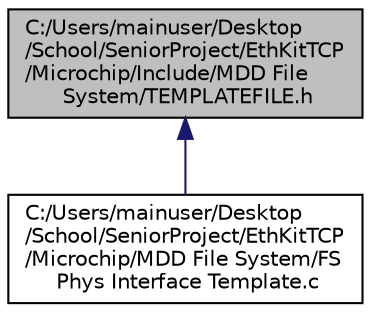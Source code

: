 digraph "C:/Users/mainuser/Desktop/School/SeniorProject/EthKitTCP/Microchip/Include/MDD File System/TEMPLATEFILE.h"
{
  edge [fontname="Helvetica",fontsize="10",labelfontname="Helvetica",labelfontsize="10"];
  node [fontname="Helvetica",fontsize="10",shape=record];
  Node1 [label="C:/Users/mainuser/Desktop\l/School/SeniorProject/EthKitTCP\l/Microchip/Include/MDD File\l System/TEMPLATEFILE.h",height=0.2,width=0.4,color="black", fillcolor="grey75", style="filled", fontcolor="black"];
  Node1 -> Node2 [dir="back",color="midnightblue",fontsize="10",style="solid"];
  Node2 [label="C:/Users/mainuser/Desktop\l/School/SeniorProject/EthKitTCP\l/Microchip/MDD File System/FS\l Phys Interface Template.c",height=0.2,width=0.4,color="black", fillcolor="white", style="filled",URL="$_f_s_01_phys_01_interface_01_template_8c.html"];
}
